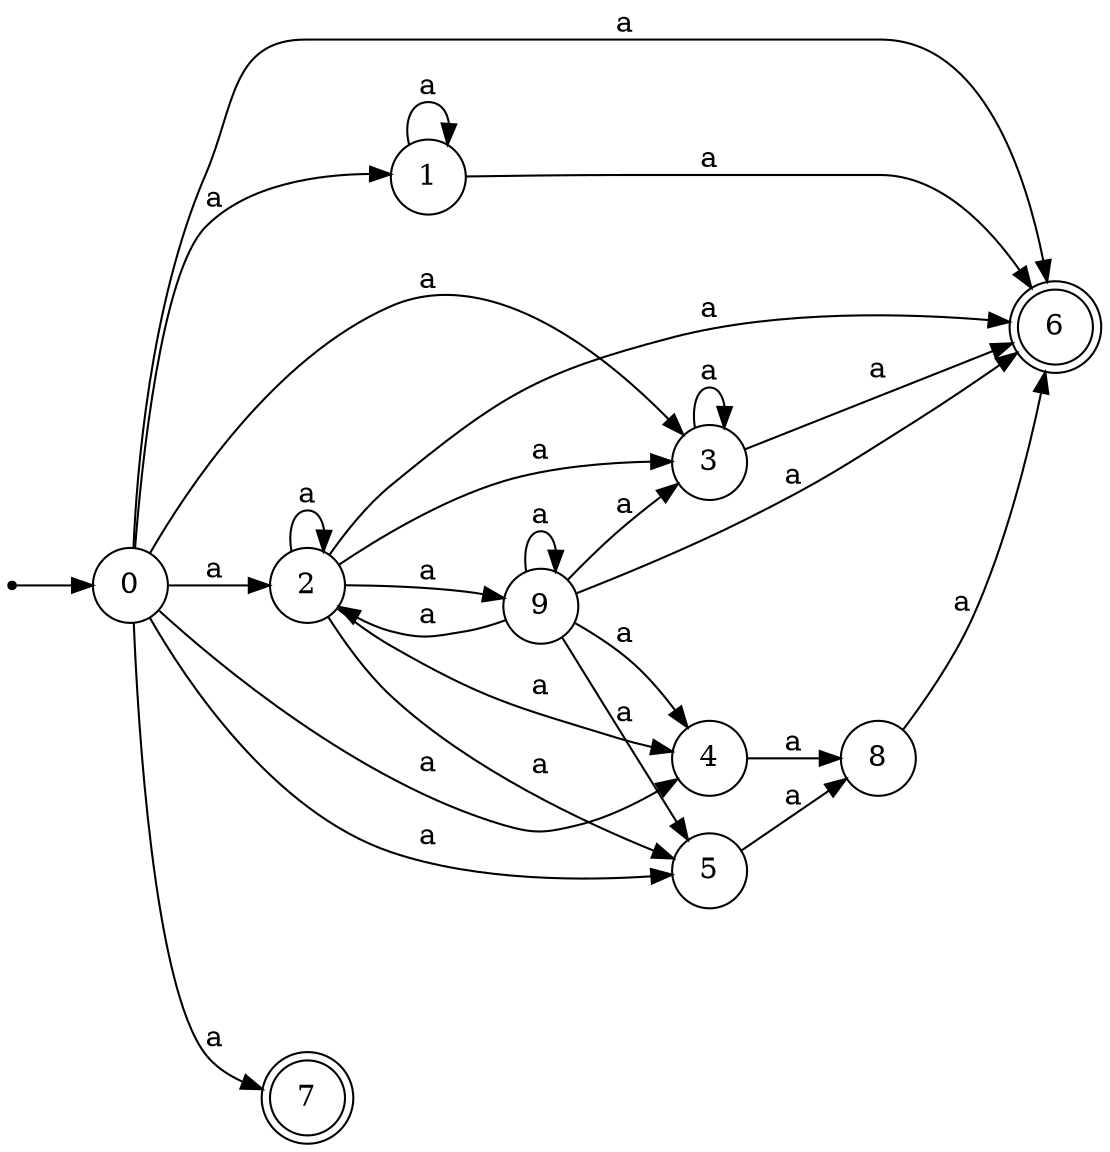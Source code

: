 digraph finite_state_machine {
rankdir=LR;
size="20,20";
node [shape = point]; "dummy0"
node [shape = circle]; "0";
"dummy0" -> "0";
node [shape = circle]; "1";
node [shape = circle]; "2";
node [shape = circle]; "3";
node [shape = circle]; "4";
node [shape = circle]; "5";
node [shape = doublecircle]; "6";node [shape = doublecircle]; "7";node [shape = circle]; "8";
node [shape = circle]; "9";
"0" -> "1" [label = "a"];
 "0" -> "2" [label = "a"];
 "0" -> "3" [label = "a"];
 "0" -> "4" [label = "a"];
 "0" -> "5" [label = "a"];
 "0" -> "6" [label = "a"];
 "0" -> "7" [label = "a"];
 "5" -> "8" [label = "a"];
 "8" -> "6" [label = "a"];
 "4" -> "8" [label = "a"];
 "3" -> "3" [label = "a"];
 "3" -> "6" [label = "a"];
 "2" -> "2" [label = "a"];
 "2" -> "3" [label = "a"];
 "2" -> "4" [label = "a"];
 "2" -> "5" [label = "a"];
 "2" -> "6" [label = "a"];
 "2" -> "9" [label = "a"];
 "9" -> "2" [label = "a"];
 "9" -> "3" [label = "a"];
 "9" -> "4" [label = "a"];
 "9" -> "5" [label = "a"];
 "9" -> "6" [label = "a"];
 "9" -> "9" [label = "a"];
 "1" -> "1" [label = "a"];
 "1" -> "6" [label = "a"];
 }
